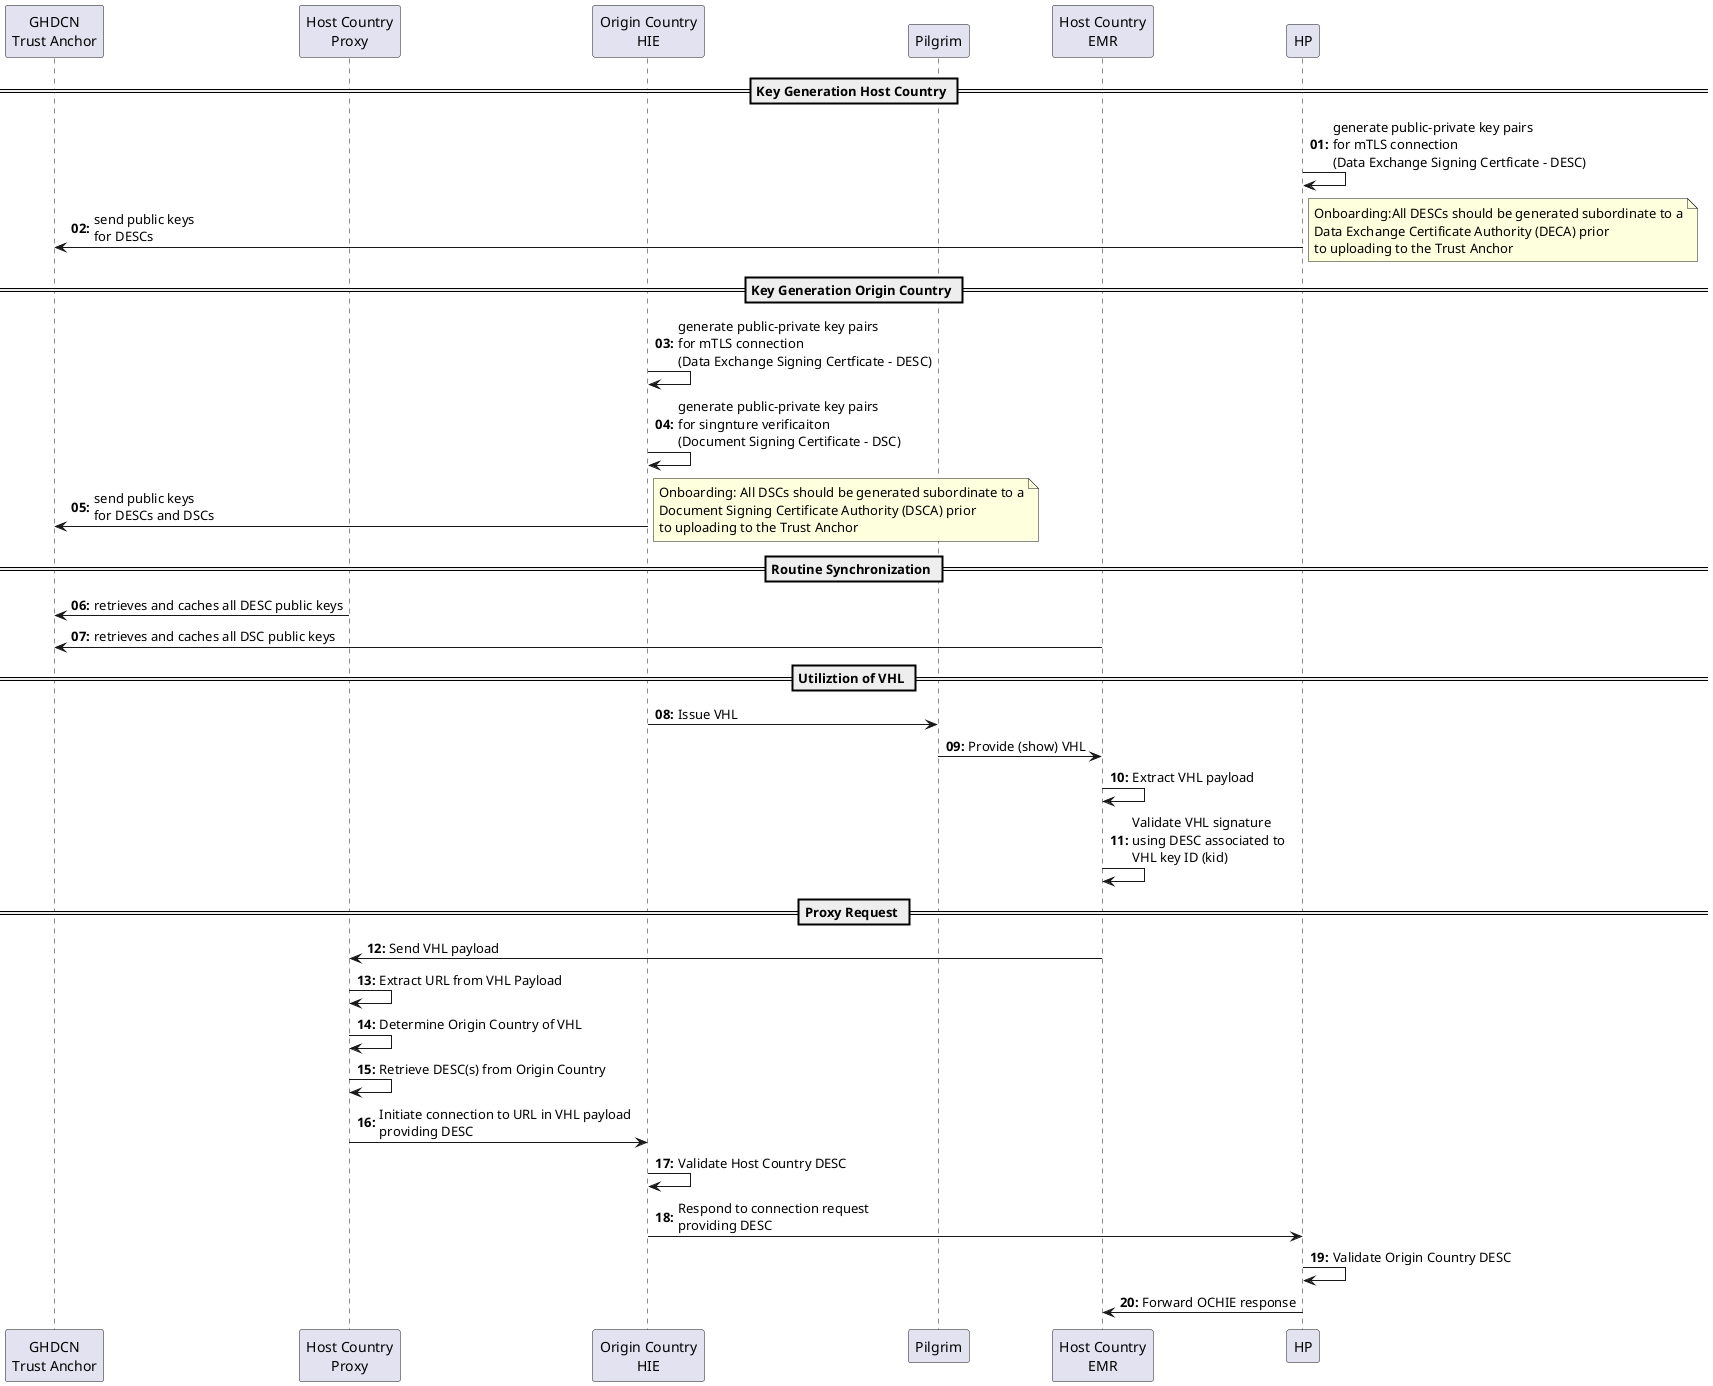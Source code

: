 @startuml




participant "Origin Country\nHIE" as OCHIE
participant "GHDCN\nTrust Anchor" as TA
participant "Host Country\nProxy" as HCP
participant "Origin Country\nHIE" as OCHIE
participant "Pilgrim" as P

participant "Host Country\nEMR" as HCEMR



autonumber "<b>00:</b>"



== Key Generation Host Country ==
HP -> HP : generate public-private key pairs\nfor mTLS connection\n(Data Exchange Signing Certficate - DESC)
HP  -> TA: send public keys\nfor DESCs


note right
	Onboarding:All DESCs should be generated subordinate to a
	Data Exchange Certificate Authority (DECA) prior
	to uploading to the Trust Anchor
end note


== Key Generation Origin Country ==
OCHIE -> OCHIE : generate public-private key pairs\nfor mTLS connection\n(Data Exchange Signing Certficate - DESC)
OCHIE -> OCHIE : generate public-private key pairs\nfor singnture verificaiton\n(Document Signing Certificate - DSC)
OCHIE -> TA: send public keys\nfor DESCs and DSCs


note right
	Onboarding: All DSCs should be generated subordinate to a
	Document Signing Certificate Authority (DSCA) prior
	to uploading to the Trust Anchor
end note


== Routine Synchronization ==
  HCP -> TA : retrieves and caches all DESC public keys
  HCEMR -> TA : retrieves and caches all DSC public keys



== Utiliztion of VHL ==

OCHIE -> P : Issue VHL
P -> HCEMR : Provide (show) VHL
HCEMR -> HCEMR : Extract VHL payload
HCEMR -> HCEMR : Validate VHL signature\nusing DESC associated to\nVHL key ID (kid)


== Proxy Request ==

HCEMR -> HCP : Send VHL payload
HCP -> HCP : Extract URL from VHL Payload
HCP -> HCP : Determine Origin Country of VHL
HCP -> HCP : Retrieve DESC(s) from Origin Country
HCP -> OCHIE : Initiate connection to URL in VHL payload\nproviding DESC
OCHIE -> OCHIE : Validate Host Country DESC
OCHIE -> HP : Respond to connection request\nproviding DESC
HP -> HP : Validate Origin Country DESC
HP -> HCEMR : Forward OCHIE response


@enduml
